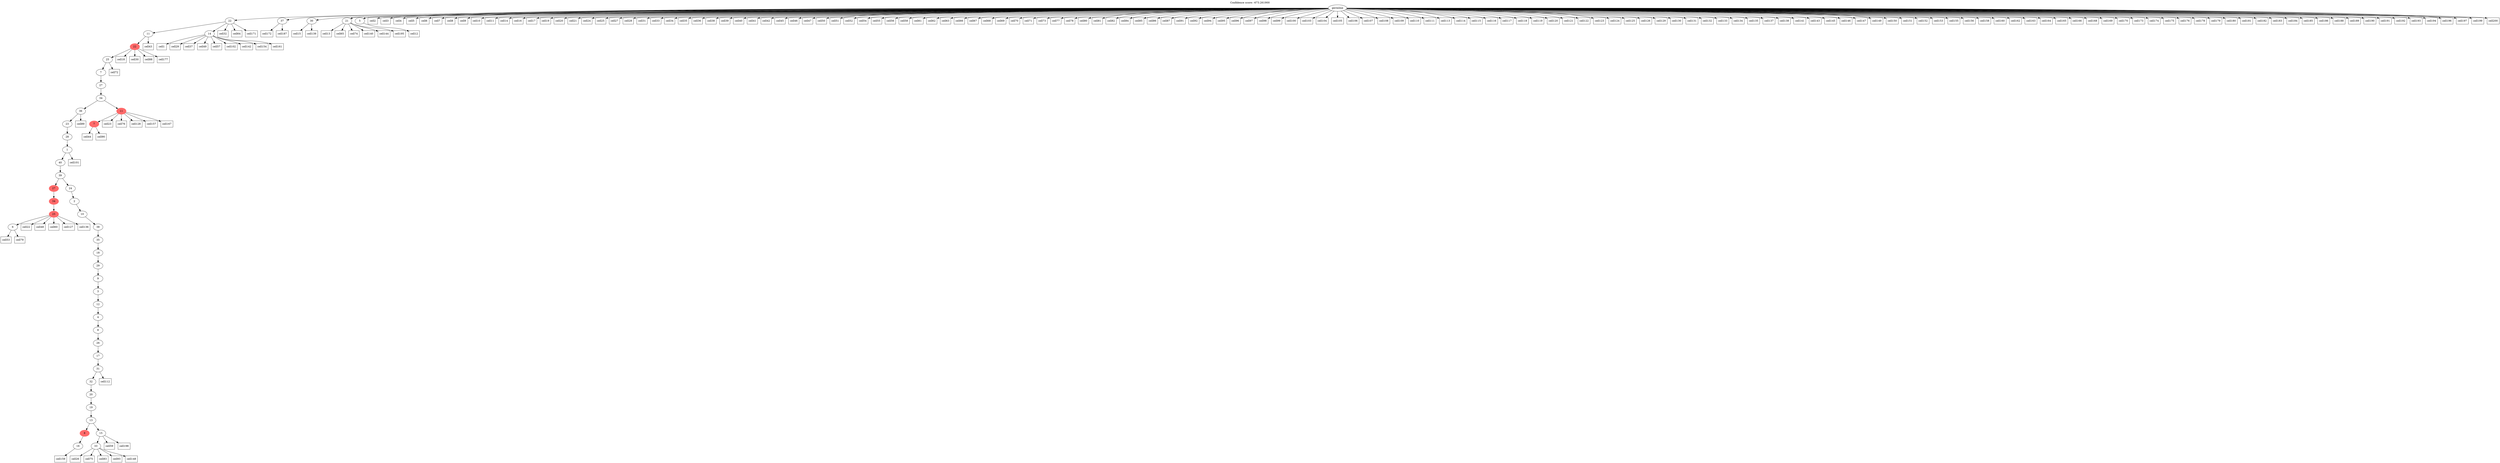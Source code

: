 digraph g {
	"41" -> "42";
	"42" [label="6"];
	"40" -> "41";
	"41" [color=indianred1, style=filled, label="25"];
	"39" -> "40";
	"40" [color=indianred1, style=filled, label="34"];
	"37" -> "38";
	"38" [label="16"];
	"35" -> "36";
	"36" [label="33"];
	"34" -> "35";
	"35" [label="15"];
	"34" -> "37";
	"37" [color=indianred1, style=filled, label="8"];
	"33" -> "34";
	"34" [label="13"];
	"32" -> "33";
	"33" [label="19"];
	"31" -> "32";
	"32" [label="20"];
	"30" -> "31";
	"31" [label="32"];
	"29" -> "30";
	"30" [label="31"];
	"28" -> "29";
	"29" [label="17"];
	"27" -> "28";
	"28" [label="26"];
	"26" -> "27";
	"27" [label="8"];
	"25" -> "26";
	"26" [label="4"];
	"24" -> "25";
	"25" [label="12"];
	"23" -> "24";
	"24" [label="3"];
	"22" -> "23";
	"23" [label="9"];
	"21" -> "22";
	"22" [label="29"];
	"20" -> "21";
	"21" [label="18"];
	"19" -> "20";
	"20" [label="35"];
	"18" -> "19";
	"19" [label="38"];
	"17" -> "18";
	"18" [label="10"];
	"16" -> "17";
	"17" [label="2"];
	"15" -> "16";
	"16" [label="24"];
	"15" -> "39";
	"39" [color=indianred1, style=filled, label="27"];
	"14" -> "15";
	"15" [label="39"];
	"13" -> "14";
	"14" [label="40"];
	"12" -> "13";
	"13" [label="1"];
	"11" -> "12";
	"12" [label="28"];
	"10" -> "11";
	"11" [label="23"];
	"8" -> "9";
	"9" [color=indianred1, style=filled, label="7"];
	"7" -> "8";
	"8" [color=indianred1, style=filled, label="11"];
	"7" -> "10";
	"10" [label="36"];
	"6" -> "7";
	"7" [label="34"];
	"5" -> "6";
	"6" [label="27"];
	"4" -> "5";
	"5" [label="7"];
	"3" -> "4";
	"4" [label="25"];
	"2" -> "3";
	"3" [color=indianred1, style=filled, label="22"];
	"1" -> "2";
	"2" [label="11"];
	"1" -> "43";
	"43" [label="14"];
	"0" -> "1";
	"1" [label="22"];
	"0" -> "44";
	"44" [label="37"];
	"0" -> "45";
	"45" [label="30"];
	"0" -> "46";
	"46" [label="21"];
	"0" -> "47";
	"47" [label="5"];
	"0" [label="germline"];
	"43" -> "cell1";
	"cell1" [shape=box];
	"0" -> "cell2";
	"cell2" [shape=box];
	"0" -> "cell3";
	"cell3" [shape=box];
	"0" -> "cell4";
	"cell4" [shape=box];
	"0" -> "cell5";
	"cell5" [shape=box];
	"0" -> "cell6";
	"cell6" [shape=box];
	"0" -> "cell7";
	"cell7" [shape=box];
	"0" -> "cell8";
	"cell8" [shape=box];
	"0" -> "cell9";
	"cell9" [shape=box];
	"0" -> "cell10";
	"cell10" [shape=box];
	"0" -> "cell11";
	"cell11" [shape=box];
	"47" -> "cell12";
	"cell12" [shape=box];
	"46" -> "cell13";
	"cell13" [shape=box];
	"0" -> "cell14";
	"cell14" [shape=box];
	"45" -> "cell15";
	"cell15" [shape=box];
	"0" -> "cell16";
	"cell16" [shape=box];
	"0" -> "cell17";
	"cell17" [shape=box];
	"3" -> "cell18";
	"cell18" [shape=box];
	"0" -> "cell19";
	"cell19" [shape=box];
	"0" -> "cell20";
	"cell20" [shape=box];
	"0" -> "cell21";
	"cell21" [shape=box];
	"41" -> "cell22";
	"cell22" [shape=box];
	"8" -> "cell23";
	"cell23" [shape=box];
	"0" -> "cell24";
	"cell24" [shape=box];
	"0" -> "cell25";
	"cell25" [shape=box];
	"36" -> "cell26";
	"cell26" [shape=box];
	"0" -> "cell27";
	"cell27" [shape=box];
	"0" -> "cell28";
	"cell28" [shape=box];
	"43" -> "cell29";
	"cell29" [shape=box];
	"3" -> "cell30";
	"cell30" [shape=box];
	"0" -> "cell31";
	"cell31" [shape=box];
	"1" -> "cell32";
	"cell32" [shape=box];
	"0" -> "cell33";
	"cell33" [shape=box];
	"0" -> "cell34";
	"cell34" [shape=box];
	"0" -> "cell35";
	"cell35" [shape=box];
	"0" -> "cell36";
	"cell36" [shape=box];
	"43" -> "cell37";
	"cell37" [shape=box];
	"0" -> "cell38";
	"cell38" [shape=box];
	"0" -> "cell39";
	"cell39" [shape=box];
	"0" -> "cell40";
	"cell40" [shape=box];
	"0" -> "cell41";
	"cell41" [shape=box];
	"0" -> "cell42";
	"cell42" [shape=box];
	"2" -> "cell43";
	"cell43" [shape=box];
	"9" -> "cell44";
	"cell44" [shape=box];
	"0" -> "cell45";
	"cell45" [shape=box];
	"0" -> "cell46";
	"cell46" [shape=box];
	"0" -> "cell47";
	"cell47" [shape=box];
	"41" -> "cell48";
	"cell48" [shape=box];
	"43" -> "cell49";
	"cell49" [shape=box];
	"0" -> "cell50";
	"cell50" [shape=box];
	"0" -> "cell51";
	"cell51" [shape=box];
	"0" -> "cell52";
	"cell52" [shape=box];
	"42" -> "cell53";
	"cell53" [shape=box];
	"0" -> "cell54";
	"cell54" [shape=box];
	"0" -> "cell55";
	"cell55" [shape=box];
	"0" -> "cell56";
	"cell56" [shape=box];
	"43" -> "cell57";
	"cell57" [shape=box];
	"0" -> "cell58";
	"cell58" [shape=box];
	"35" -> "cell59";
	"cell59" [shape=box];
	"41" -> "cell60";
	"cell60" [shape=box];
	"0" -> "cell61";
	"cell61" [shape=box];
	"0" -> "cell62";
	"cell62" [shape=box];
	"0" -> "cell63";
	"cell63" [shape=box];
	"1" -> "cell64";
	"cell64" [shape=box];
	"46" -> "cell65";
	"cell65" [shape=box];
	"0" -> "cell66";
	"cell66" [shape=box];
	"0" -> "cell67";
	"cell67" [shape=box];
	"0" -> "cell68";
	"cell68" [shape=box];
	"0" -> "cell69";
	"cell69" [shape=box];
	"0" -> "cell70";
	"cell70" [shape=box];
	"0" -> "cell71";
	"cell71" [shape=box];
	"4" -> "cell72";
	"cell72" [shape=box];
	"0" -> "cell73";
	"cell73" [shape=box];
	"46" -> "cell74";
	"cell74" [shape=box];
	"36" -> "cell75";
	"cell75" [shape=box];
	"8" -> "cell76";
	"cell76" [shape=box];
	"0" -> "cell77";
	"cell77" [shape=box];
	"0" -> "cell78";
	"cell78" [shape=box];
	"42" -> "cell79";
	"cell79" [shape=box];
	"0" -> "cell80";
	"cell80" [shape=box];
	"0" -> "cell81";
	"cell81" [shape=box];
	"0" -> "cell82";
	"cell82" [shape=box];
	"36" -> "cell83";
	"cell83" [shape=box];
	"0" -> "cell84";
	"cell84" [shape=box];
	"0" -> "cell85";
	"cell85" [shape=box];
	"0" -> "cell86";
	"cell86" [shape=box];
	"0" -> "cell87";
	"cell87" [shape=box];
	"3" -> "cell88";
	"cell88" [shape=box];
	"10" -> "cell89";
	"cell89" [shape=box];
	"9" -> "cell90";
	"cell90" [shape=box];
	"0" -> "cell91";
	"cell91" [shape=box];
	"0" -> "cell92";
	"cell92" [shape=box];
	"36" -> "cell93";
	"cell93" [shape=box];
	"0" -> "cell94";
	"cell94" [shape=box];
	"0" -> "cell95";
	"cell95" [shape=box];
	"0" -> "cell96";
	"cell96" [shape=box];
	"0" -> "cell97";
	"cell97" [shape=box];
	"0" -> "cell98";
	"cell98" [shape=box];
	"0" -> "cell99";
	"cell99" [shape=box];
	"0" -> "cell100";
	"cell100" [shape=box];
	"13" -> "cell101";
	"cell101" [shape=box];
	"43" -> "cell102";
	"cell102" [shape=box];
	"0" -> "cell103";
	"cell103" [shape=box];
	"0" -> "cell104";
	"cell104" [shape=box];
	"0" -> "cell105";
	"cell105" [shape=box];
	"0" -> "cell106";
	"cell106" [shape=box];
	"0" -> "cell107";
	"cell107" [shape=box];
	"0" -> "cell108";
	"cell108" [shape=box];
	"0" -> "cell109";
	"cell109" [shape=box];
	"0" -> "cell110";
	"cell110" [shape=box];
	"0" -> "cell111";
	"cell111" [shape=box];
	"30" -> "cell112";
	"cell112" [shape=box];
	"0" -> "cell113";
	"cell113" [shape=box];
	"0" -> "cell114";
	"cell114" [shape=box];
	"0" -> "cell115";
	"cell115" [shape=box];
	"0" -> "cell116";
	"cell116" [shape=box];
	"0" -> "cell117";
	"cell117" [shape=box];
	"0" -> "cell118";
	"cell118" [shape=box];
	"0" -> "cell119";
	"cell119" [shape=box];
	"0" -> "cell120";
	"cell120" [shape=box];
	"0" -> "cell121";
	"cell121" [shape=box];
	"0" -> "cell122";
	"cell122" [shape=box];
	"0" -> "cell123";
	"cell123" [shape=box];
	"0" -> "cell124";
	"cell124" [shape=box];
	"0" -> "cell125";
	"cell125" [shape=box];
	"0" -> "cell126";
	"cell126" [shape=box];
	"41" -> "cell127";
	"cell127" [shape=box];
	"8" -> "cell128";
	"cell128" [shape=box];
	"0" -> "cell129";
	"cell129" [shape=box];
	"0" -> "cell130";
	"cell130" [shape=box];
	"0" -> "cell131";
	"cell131" [shape=box];
	"0" -> "cell132";
	"cell132" [shape=box];
	"0" -> "cell133";
	"cell133" [shape=box];
	"0" -> "cell134";
	"cell134" [shape=box];
	"0" -> "cell135";
	"cell135" [shape=box];
	"41" -> "cell136";
	"cell136" [shape=box];
	"0" -> "cell137";
	"cell137" [shape=box];
	"0" -> "cell138";
	"cell138" [shape=box];
	"45" -> "cell139";
	"cell139" [shape=box];
	"46" -> "cell140";
	"cell140" [shape=box];
	"0" -> "cell141";
	"cell141" [shape=box];
	"43" -> "cell142";
	"cell142" [shape=box];
	"0" -> "cell143";
	"cell143" [shape=box];
	"46" -> "cell144";
	"cell144" [shape=box];
	"0" -> "cell145";
	"cell145" [shape=box];
	"0" -> "cell146";
	"cell146" [shape=box];
	"0" -> "cell147";
	"cell147" [shape=box];
	"36" -> "cell148";
	"cell148" [shape=box];
	"0" -> "cell149";
	"cell149" [shape=box];
	"0" -> "cell150";
	"cell150" [shape=box];
	"0" -> "cell151";
	"cell151" [shape=box];
	"0" -> "cell152";
	"cell152" [shape=box];
	"0" -> "cell153";
	"cell153" [shape=box];
	"43" -> "cell154";
	"cell154" [shape=box];
	"0" -> "cell155";
	"cell155" [shape=box];
	"0" -> "cell156";
	"cell156" [shape=box];
	"8" -> "cell157";
	"cell157" [shape=box];
	"0" -> "cell158";
	"cell158" [shape=box];
	"38" -> "cell159";
	"cell159" [shape=box];
	"0" -> "cell160";
	"cell160" [shape=box];
	"43" -> "cell161";
	"cell161" [shape=box];
	"0" -> "cell162";
	"cell162" [shape=box];
	"0" -> "cell163";
	"cell163" [shape=box];
	"0" -> "cell164";
	"cell164" [shape=box];
	"0" -> "cell165";
	"cell165" [shape=box];
	"0" -> "cell166";
	"cell166" [shape=box];
	"8" -> "cell167";
	"cell167" [shape=box];
	"0" -> "cell168";
	"cell168" [shape=box];
	"0" -> "cell169";
	"cell169" [shape=box];
	"0" -> "cell170";
	"cell170" [shape=box];
	"1" -> "cell171";
	"cell171" [shape=box];
	"44" -> "cell172";
	"cell172" [shape=box];
	"0" -> "cell173";
	"cell173" [shape=box];
	"0" -> "cell174";
	"cell174" [shape=box];
	"0" -> "cell175";
	"cell175" [shape=box];
	"0" -> "cell176";
	"cell176" [shape=box];
	"3" -> "cell177";
	"cell177" [shape=box];
	"0" -> "cell178";
	"cell178" [shape=box];
	"0" -> "cell179";
	"cell179" [shape=box];
	"0" -> "cell180";
	"cell180" [shape=box];
	"0" -> "cell181";
	"cell181" [shape=box];
	"0" -> "cell182";
	"cell182" [shape=box];
	"0" -> "cell183";
	"cell183" [shape=box];
	"0" -> "cell184";
	"cell184" [shape=box];
	"0" -> "cell185";
	"cell185" [shape=box];
	"0" -> "cell186";
	"cell186" [shape=box];
	"44" -> "cell187";
	"cell187" [shape=box];
	"0" -> "cell188";
	"cell188" [shape=box];
	"0" -> "cell189";
	"cell189" [shape=box];
	"0" -> "cell190";
	"cell190" [shape=box];
	"0" -> "cell191";
	"cell191" [shape=box];
	"0" -> "cell192";
	"cell192" [shape=box];
	"0" -> "cell193";
	"cell193" [shape=box];
	"0" -> "cell194";
	"cell194" [shape=box];
	"46" -> "cell195";
	"cell195" [shape=box];
	"0" -> "cell196";
	"cell196" [shape=box];
	"0" -> "cell197";
	"cell197" [shape=box];
	"35" -> "cell198";
	"cell198" [shape=box];
	"0" -> "cell199";
	"cell199" [shape=box];
	"0" -> "cell200";
	"cell200" [shape=box];
	labelloc="t";
	label="Confidence score: -673.261900";
}
